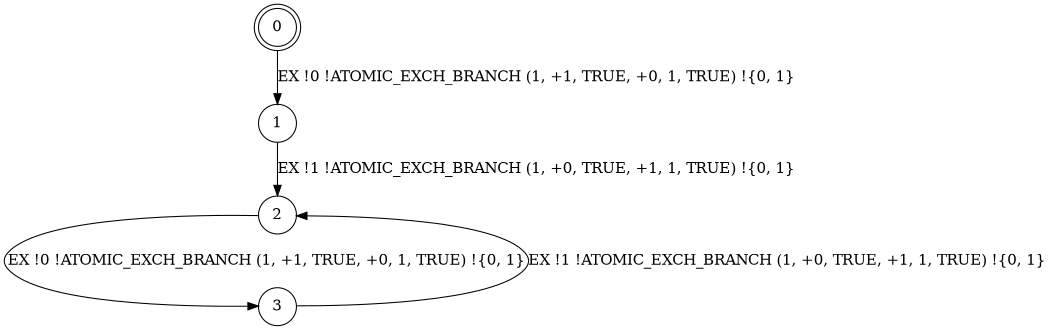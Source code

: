 digraph BCG {
size = "7, 10.5";
center = TRUE;
node [shape = circle];
0 [peripheries = 2];
0 -> 1 [label = "EX !0 !ATOMIC_EXCH_BRANCH (1, +1, TRUE, +0, 1, TRUE) !{0, 1}"];
1 -> 2 [label = "EX !1 !ATOMIC_EXCH_BRANCH (1, +0, TRUE, +1, 1, TRUE) !{0, 1}"];
2 -> 3 [label = "EX !0 !ATOMIC_EXCH_BRANCH (1, +1, TRUE, +0, 1, TRUE) !{0, 1}"];
3 -> 2 [label = "EX !1 !ATOMIC_EXCH_BRANCH (1, +0, TRUE, +1, 1, TRUE) !{0, 1}"];
}
